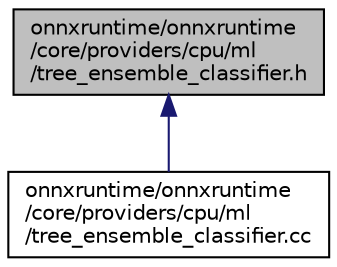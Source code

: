 digraph "onnxruntime/onnxruntime/core/providers/cpu/ml/tree_ensemble_classifier.h"
{
  edge [fontname="Helvetica",fontsize="10",labelfontname="Helvetica",labelfontsize="10"];
  node [fontname="Helvetica",fontsize="10",shape=record];
  Node72 [label="onnxruntime/onnxruntime\l/core/providers/cpu/ml\l/tree_ensemble_classifier.h",height=0.2,width=0.4,color="black", fillcolor="grey75", style="filled", fontcolor="black"];
  Node72 -> Node73 [dir="back",color="midnightblue",fontsize="10",style="solid",fontname="Helvetica"];
  Node73 [label="onnxruntime/onnxruntime\l/core/providers/cpu/ml\l/tree_ensemble_classifier.cc",height=0.2,width=0.4,color="black", fillcolor="white", style="filled",URL="$tree__ensemble__classifier_8cc.html"];
}
